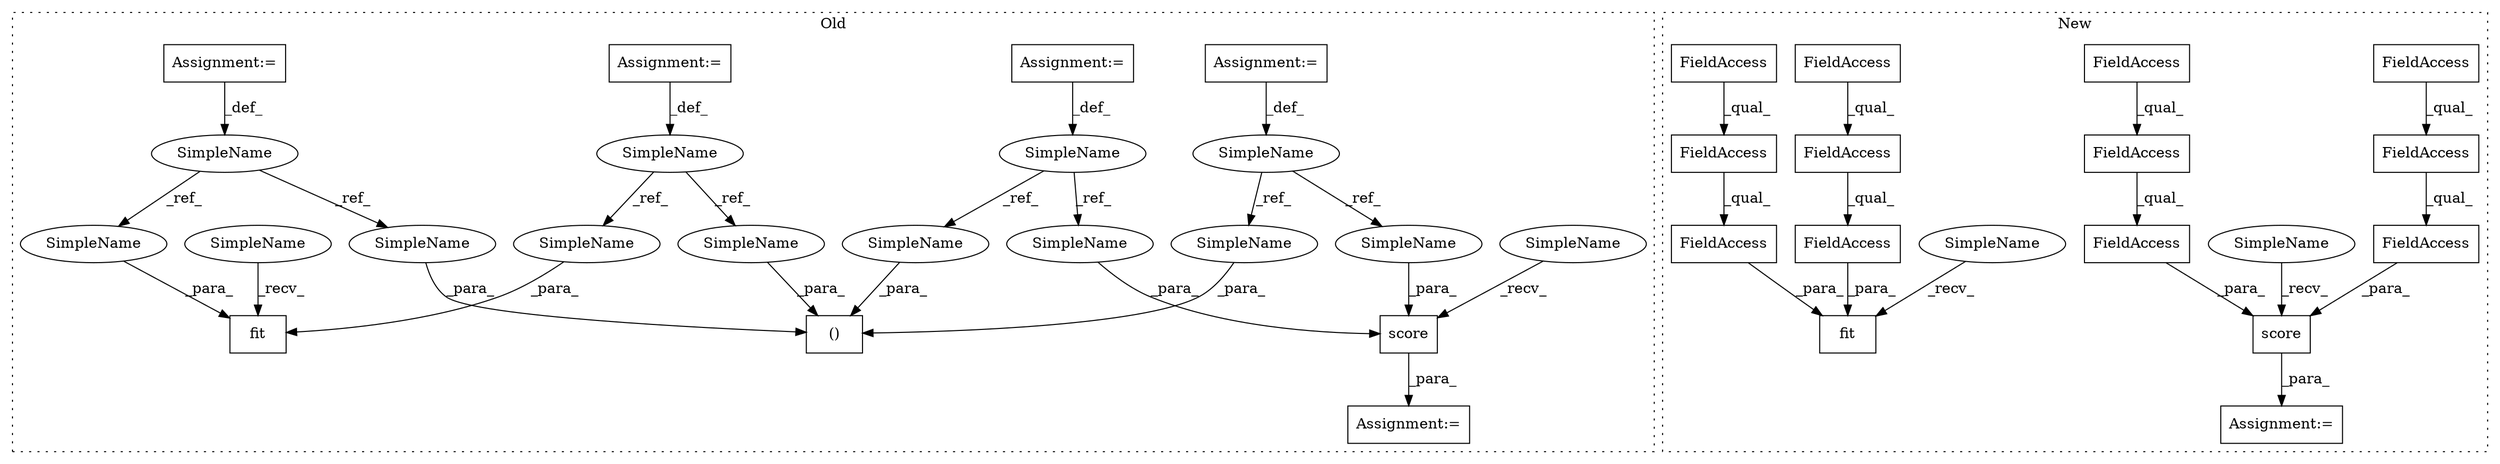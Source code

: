digraph G {
subgraph cluster0 {
1 [label="()" a="106" s="5641" l="65" shape="box"];
4 [label="Assignment:=" a="7" s="5492" l="6" shape="box"];
5 [label="Assignment:=" a="7" s="5465" l="6" shape="box"];
6 [label="Assignment:=" a="7" s="5832" l="1" shape="box"];
7 [label="SimpleName" a="42" s="5508" l="7" shape="ellipse"];
8 [label="fit" a="32" s="5805,5824" l="4,1" shape="box"];
9 [label="score" a="32" s="5844,5863" l="6,1" shape="box"];
22 [label="SimpleName" a="42" s="5549" l="7" shape="ellipse"];
23 [label="SimpleName" a="42" s="5465" l="6" shape="ellipse"];
24 [label="SimpleName" a="42" s="5492" l="6" shape="ellipse"];
25 [label="Assignment:=" a="7" s="5549" l="7" shape="box"];
27 [label="Assignment:=" a="7" s="5508" l="7" shape="box"];
28 [label="SimpleName" a="42" s="5794" l="10" shape="ellipse"];
29 [label="SimpleName" a="42" s="5833" l="10" shape="ellipse"];
32 [label="SimpleName" a="42" s="5817" l="7" shape="ellipse"];
33 [label="SimpleName" a="42" s="5680" l="7" shape="ellipse"];
34 [label="SimpleName" a="42" s="5661" l="6" shape="ellipse"];
35 [label="SimpleName" a="42" s="5850" l="6" shape="ellipse"];
36 [label="SimpleName" a="42" s="5700" l="6" shape="ellipse"];
37 [label="SimpleName" a="42" s="5857" l="6" shape="ellipse"];
38 [label="SimpleName" a="42" s="5809" l="7" shape="ellipse"];
39 [label="SimpleName" a="42" s="5641" l="7" shape="ellipse"];
label = "Old";
style="dotted";
}
subgraph cluster1 {
2 [label="score" a="32" s="4321,4364" l="6,1" shape="box"];
3 [label="FieldAccess" a="22" s="4346" l="18" shape="box"];
10 [label="FieldAccess" a="22" s="4327" l="18" shape="box"];
11 [label="FieldAccess" a="22" s="4346" l="13" shape="box"];
12 [label="FieldAccess" a="22" s="4346" l="11" shape="box"];
13 [label="FieldAccess" a="22" s="4327" l="13" shape="box"];
14 [label="FieldAccess" a="22" s="4327" l="11" shape="box"];
15 [label="fit" a="32" s="4258,4301" l="4,1" shape="box"];
16 [label="FieldAccess" a="22" s="4262" l="19" shape="box"];
17 [label="FieldAccess" a="22" s="4262" l="13" shape="box"];
18 [label="FieldAccess" a="22" s="4262" l="11" shape="box"];
19 [label="FieldAccess" a="22" s="4282" l="19" shape="box"];
20 [label="FieldAccess" a="22" s="4282" l="13" shape="box"];
21 [label="FieldAccess" a="22" s="4282" l="11" shape="box"];
26 [label="Assignment:=" a="7" s="4309" l="1" shape="box"];
30 [label="SimpleName" a="42" s="4310" l="10" shape="ellipse"];
31 [label="SimpleName" a="42" s="4247" l="10" shape="ellipse"];
label = "New";
style="dotted";
}
2 -> 26 [label="_para_"];
3 -> 2 [label="_para_"];
4 -> 24 [label="_def_"];
5 -> 23 [label="_def_"];
7 -> 33 [label="_ref_"];
7 -> 32 [label="_ref_"];
9 -> 6 [label="_para_"];
10 -> 2 [label="_para_"];
11 -> 3 [label="_qual_"];
12 -> 11 [label="_qual_"];
13 -> 10 [label="_qual_"];
14 -> 13 [label="_qual_"];
16 -> 15 [label="_para_"];
17 -> 16 [label="_qual_"];
18 -> 17 [label="_qual_"];
19 -> 15 [label="_para_"];
20 -> 19 [label="_qual_"];
21 -> 20 [label="_qual_"];
22 -> 39 [label="_ref_"];
22 -> 38 [label="_ref_"];
23 -> 34 [label="_ref_"];
23 -> 35 [label="_ref_"];
24 -> 36 [label="_ref_"];
24 -> 37 [label="_ref_"];
25 -> 22 [label="_def_"];
27 -> 7 [label="_def_"];
28 -> 8 [label="_recv_"];
29 -> 9 [label="_recv_"];
30 -> 2 [label="_recv_"];
31 -> 15 [label="_recv_"];
32 -> 8 [label="_para_"];
33 -> 1 [label="_para_"];
34 -> 1 [label="_para_"];
35 -> 9 [label="_para_"];
36 -> 1 [label="_para_"];
37 -> 9 [label="_para_"];
38 -> 8 [label="_para_"];
39 -> 1 [label="_para_"];
}